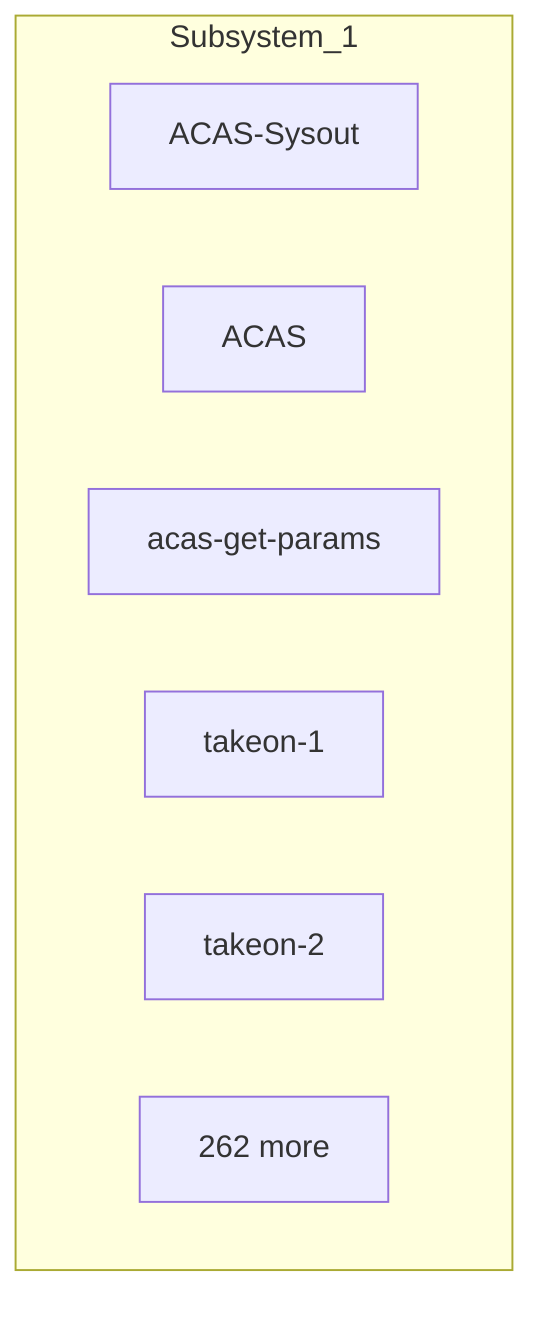 graph TB
  subgraph Subsystem_1
    ACAS-Sysout
    ACAS
    acas-get-params
    takeon-1
    takeon-2
    ...[262 more]
  end